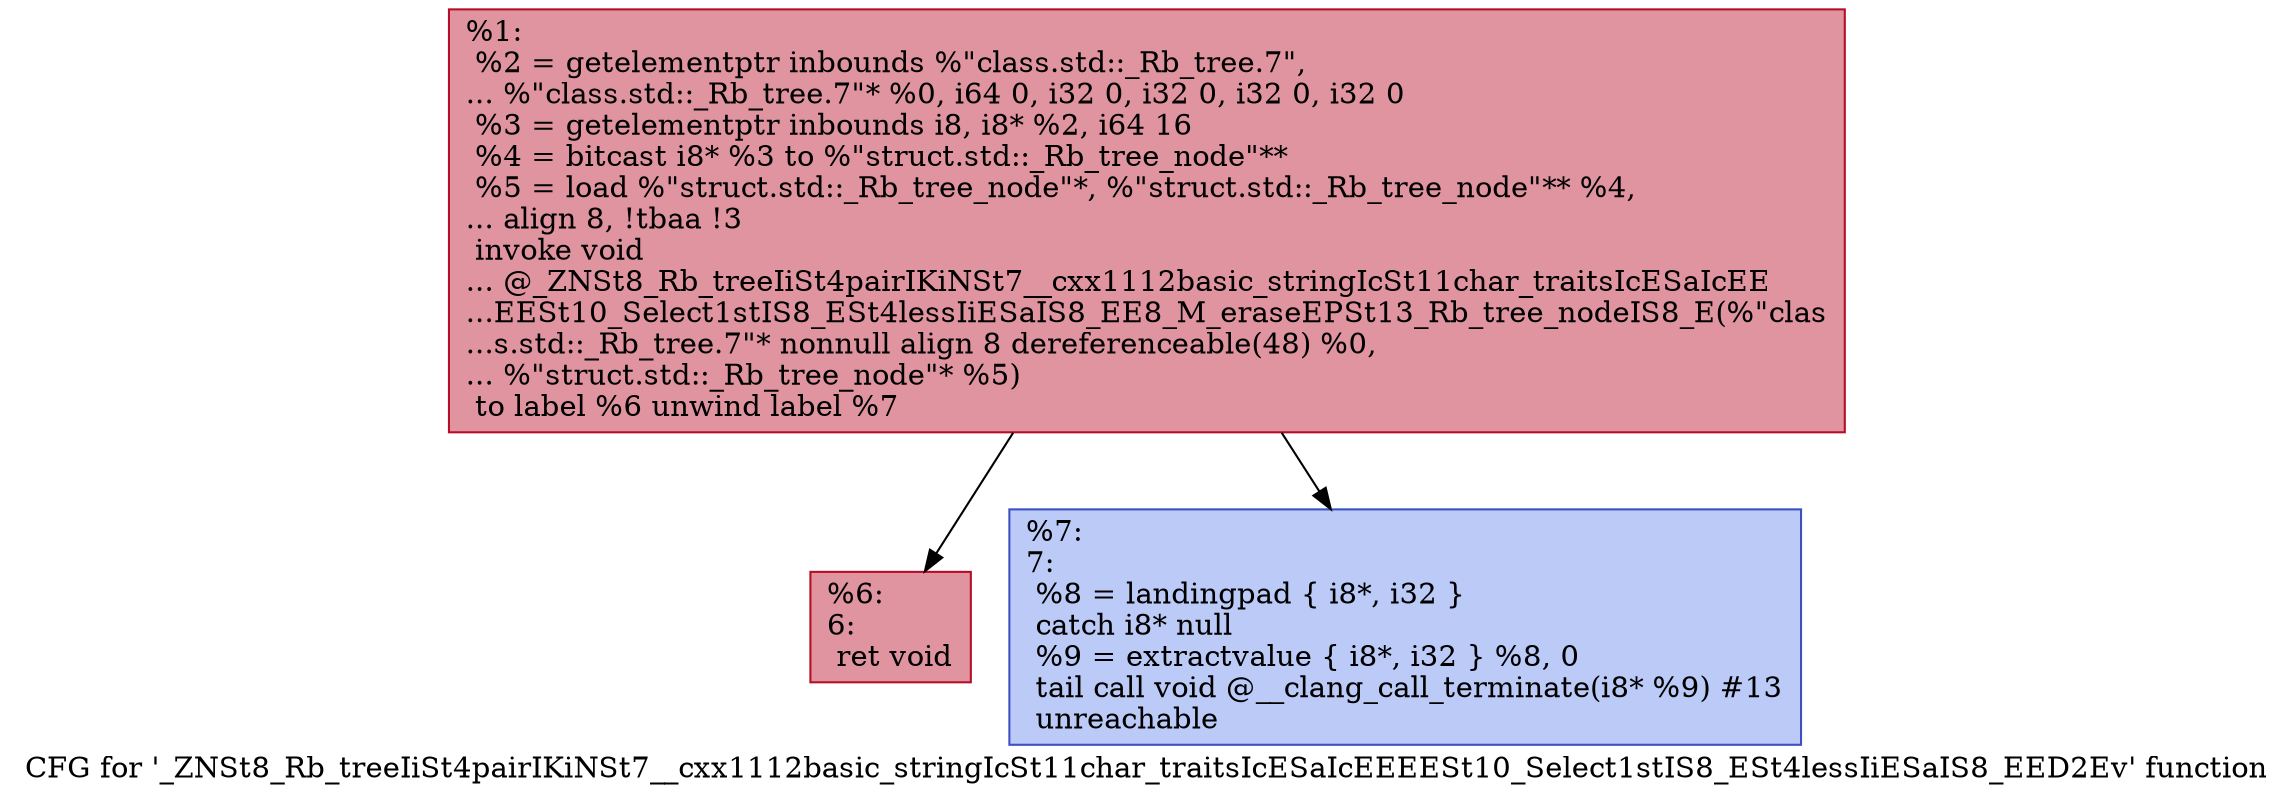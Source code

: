 digraph "CFG for '_ZNSt8_Rb_treeIiSt4pairIKiNSt7__cxx1112basic_stringIcSt11char_traitsIcESaIcEEEESt10_Select1stIS8_ESt4lessIiESaIS8_EED2Ev' function" {
	label="CFG for '_ZNSt8_Rb_treeIiSt4pairIKiNSt7__cxx1112basic_stringIcSt11char_traitsIcESaIcEEEESt10_Select1stIS8_ESt4lessIiESaIS8_EED2Ev' function";

	Node0x55748695e860 [shape=record,color="#b70d28ff", style=filled, fillcolor="#b70d2870",label="{%1:\l  %2 = getelementptr inbounds %\"class.std::_Rb_tree.7\",\l... %\"class.std::_Rb_tree.7\"* %0, i64 0, i32 0, i32 0, i32 0, i32 0\l  %3 = getelementptr inbounds i8, i8* %2, i64 16\l  %4 = bitcast i8* %3 to %\"struct.std::_Rb_tree_node\"**\l  %5 = load %\"struct.std::_Rb_tree_node\"*, %\"struct.std::_Rb_tree_node\"** %4,\l... align 8, !tbaa !3\l  invoke void\l... @_ZNSt8_Rb_treeIiSt4pairIKiNSt7__cxx1112basic_stringIcSt11char_traitsIcESaIcEE\l...EESt10_Select1stIS8_ESt4lessIiESaIS8_EE8_M_eraseEPSt13_Rb_tree_nodeIS8_E(%\"clas\l...s.std::_Rb_tree.7\"* nonnull align 8 dereferenceable(48) %0,\l... %\"struct.std::_Rb_tree_node\"* %5)\l          to label %6 unwind label %7\l}"];
	Node0x55748695e860 -> Node0x55748695ec40;
	Node0x55748695e860 -> Node0x55748695ec90;
	Node0x55748695ec40 [shape=record,color="#b70d28ff", style=filled, fillcolor="#b70d2870",label="{%6:\l6:                                                \l  ret void\l}"];
	Node0x55748695ec90 [shape=record,color="#3d50c3ff", style=filled, fillcolor="#6687ed70",label="{%7:\l7:                                                \l  %8 = landingpad \{ i8*, i32 \}\l          catch i8* null\l  %9 = extractvalue \{ i8*, i32 \} %8, 0\l  tail call void @__clang_call_terminate(i8* %9) #13\l  unreachable\l}"];
}
